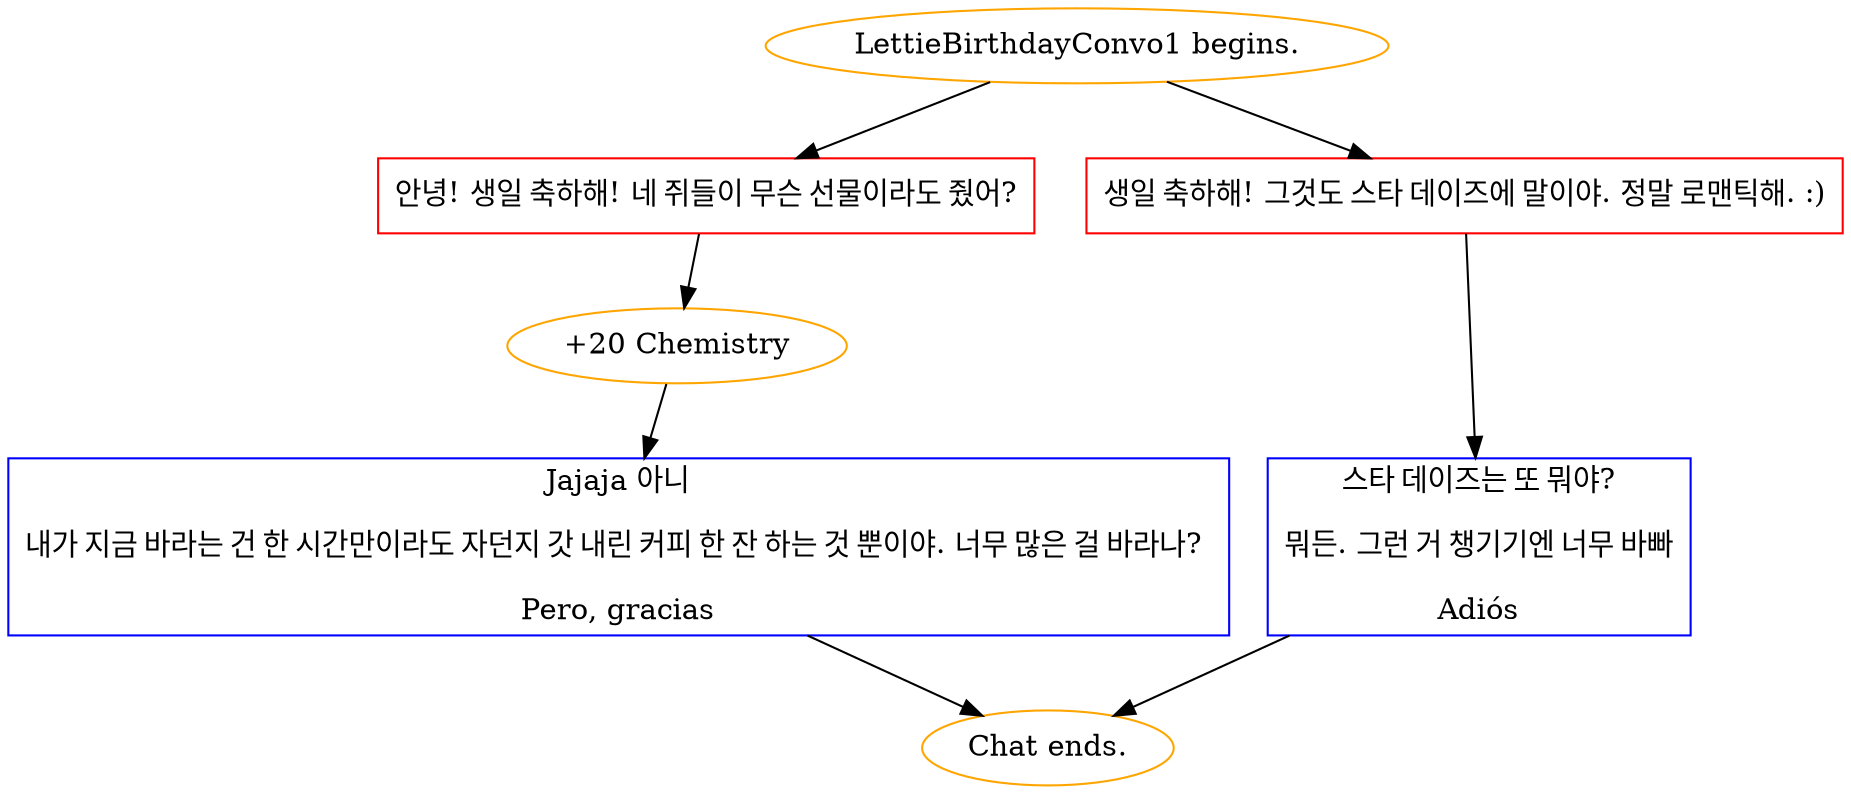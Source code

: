 digraph {
	"LettieBirthdayConvo1 begins." [color=orange];
		"LettieBirthdayConvo1 begins." -> j1572523220;
		"LettieBirthdayConvo1 begins." -> j2699013699;
	j1572523220 [label="안녕! 생일 축하해! 네 쥐들이 무슨 선물이라도 줬어?",shape=box,color=red];
		j1572523220 -> j3549386015;
	j2699013699 [label="생일 축하해! 그것도 스타 데이즈에 말이야. 정말 로맨틱해. :)",shape=box,color=red];
		j2699013699 -> j914156406;
	j3549386015 [label="+20 Chemistry",color=orange];
		j3549386015 -> j3493009869;
	j914156406 [label="스타 데이즈는 또 뭐야?
뭐든. 그런 거 챙기기엔 너무 바빠
Adiós",shape=box,color=blue];
		j914156406 -> "Chat ends.";
	j3493009869 [label="Jajaja 아니
내가 지금 바라는 건 한 시간만이라도 자던지 갓 내린 커피 한 잔 하는 것 뿐이야. 너무 많은 걸 바라나? 
Pero, gracias",shape=box,color=blue];
		j3493009869 -> "Chat ends.";
	"Chat ends." [color=orange];
}